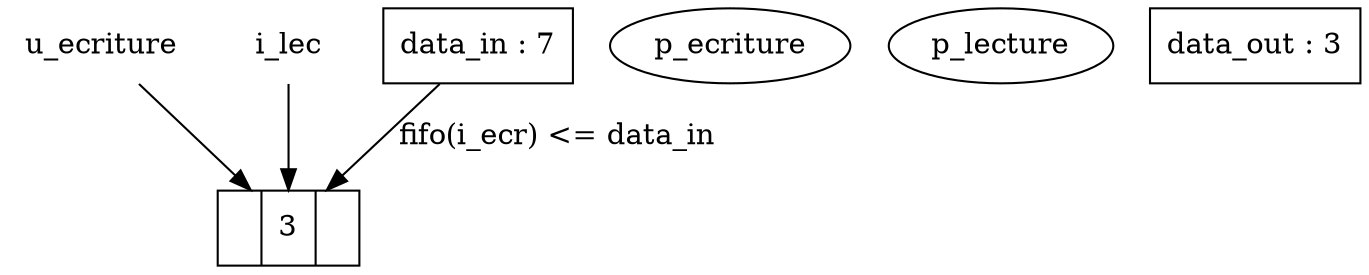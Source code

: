 digraph structs {
    node [shape=ellipse];
    memoire [label="<f0> |<f1> 3 |<f2> ", shape=record];
    p_ecriture;
    p_lecture;
    u_ecriture [shape=plaintext];
    i_lec [shape=plaintext];
    data_in [label="data_in : 7", shape=rectangle]
    data_out [label="data_out : 3", shape=rectangle]
    u_ecriture -> memoire;
    i_lec -> memoire;
    data_in -> memoire [label="fifo(i_ecr) <= data_in"];
}
